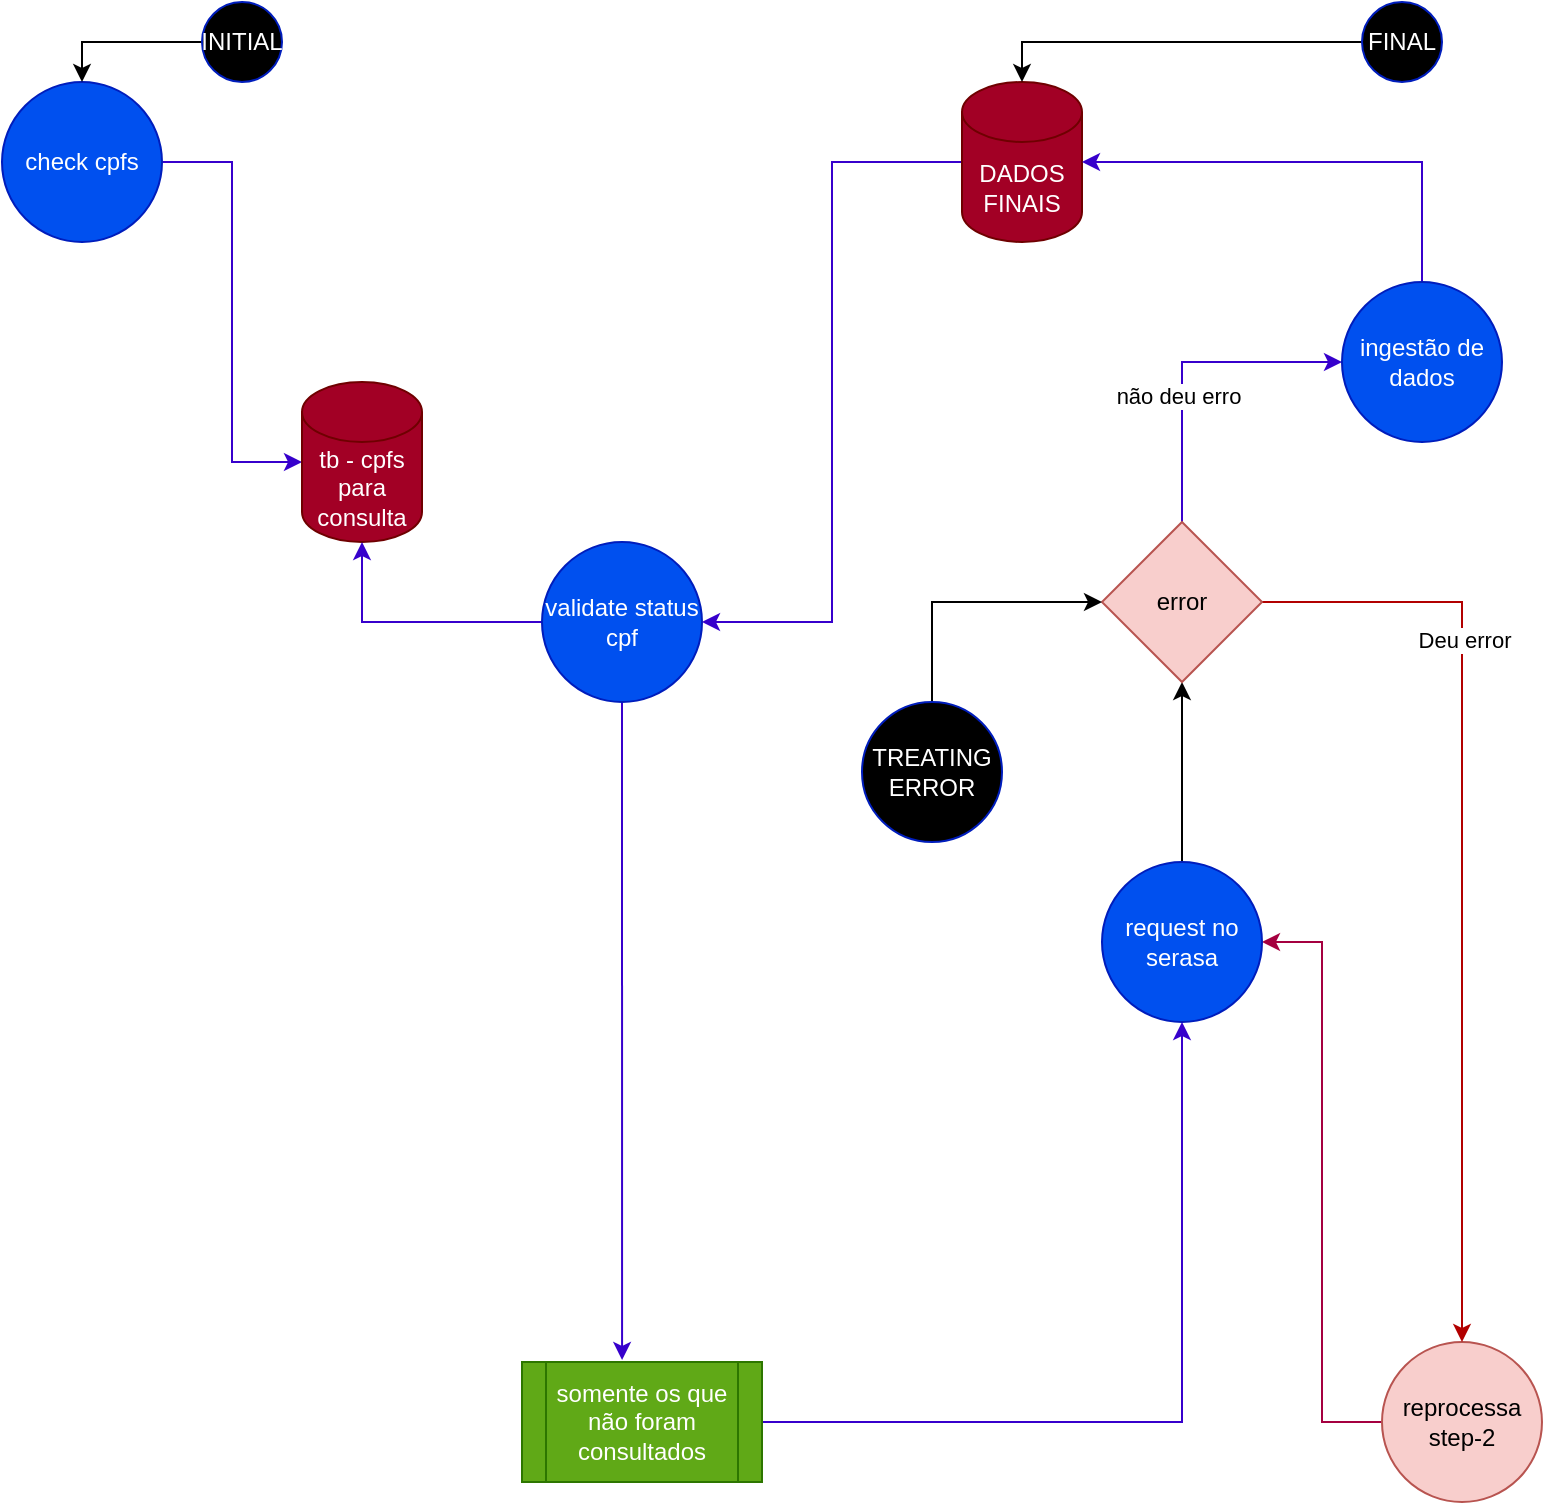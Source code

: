 <mxfile version="20.0.4" type="github">
  <diagram id="XHyV7-S4l925fI9oDmjC" name="Page-1">
    <mxGraphModel dx="1916" dy="832" grid="1" gridSize="10" guides="1" tooltips="1" connect="1" arrows="1" fold="1" page="1" pageScale="1" pageWidth="827" pageHeight="1169" math="0" shadow="0">
      <root>
        <mxCell id="0" />
        <mxCell id="1" parent="0" />
        <mxCell id="QiqNDmQ0jad0ljrt0aQA-5" style="edgeStyle=orthogonalEdgeStyle;rounded=0;orthogonalLoop=1;jettySize=auto;html=1;entryX=0;entryY=0.5;entryDx=0;entryDy=0;entryPerimeter=0;fillColor=#6a00ff;strokeColor=#3700CC;" edge="1" parent="1" source="QiqNDmQ0jad0ljrt0aQA-1" target="QiqNDmQ0jad0ljrt0aQA-4">
          <mxGeometry relative="1" as="geometry" />
        </mxCell>
        <mxCell id="QiqNDmQ0jad0ljrt0aQA-1" value="check cpfs" style="ellipse;whiteSpace=wrap;html=1;aspect=fixed;fillColor=#0050ef;strokeColor=#001DBC;fontColor=#ffffff;" vertex="1" parent="1">
          <mxGeometry x="10" y="50" width="80" height="80" as="geometry" />
        </mxCell>
        <mxCell id="QiqNDmQ0jad0ljrt0aQA-35" style="edgeStyle=orthogonalEdgeStyle;rounded=0;orthogonalLoop=1;jettySize=auto;html=1;entryX=1;entryY=0.5;entryDx=0;entryDy=0;fillColor=#d80073;strokeColor=#A50040;" edge="1" parent="1" source="QiqNDmQ0jad0ljrt0aQA-2" target="QiqNDmQ0jad0ljrt0aQA-3">
          <mxGeometry relative="1" as="geometry" />
        </mxCell>
        <mxCell id="QiqNDmQ0jad0ljrt0aQA-2" value="reprocessa&lt;br&gt;step-2" style="ellipse;whiteSpace=wrap;html=1;aspect=fixed;fillColor=#f8cecc;strokeColor=#b85450;" vertex="1" parent="1">
          <mxGeometry x="700" y="680" width="80" height="80" as="geometry" />
        </mxCell>
        <mxCell id="QiqNDmQ0jad0ljrt0aQA-31" style="edgeStyle=orthogonalEdgeStyle;rounded=0;orthogonalLoop=1;jettySize=auto;html=1;entryX=0.5;entryY=1;entryDx=0;entryDy=0;" edge="1" parent="1" source="QiqNDmQ0jad0ljrt0aQA-3" target="QiqNDmQ0jad0ljrt0aQA-30">
          <mxGeometry relative="1" as="geometry" />
        </mxCell>
        <mxCell id="QiqNDmQ0jad0ljrt0aQA-3" value="request no serasa" style="ellipse;whiteSpace=wrap;html=1;aspect=fixed;fillColor=#0050ef;strokeColor=#001DBC;fontColor=#ffffff;" vertex="1" parent="1">
          <mxGeometry x="560" y="440" width="80" height="80" as="geometry" />
        </mxCell>
        <mxCell id="QiqNDmQ0jad0ljrt0aQA-4" value="tb - cpfs para consulta" style="shape=cylinder3;whiteSpace=wrap;html=1;boundedLbl=1;backgroundOutline=1;size=15;fillColor=#a20025;fontColor=#ffffff;strokeColor=#6F0000;" vertex="1" parent="1">
          <mxGeometry x="160" y="200" width="60" height="80" as="geometry" />
        </mxCell>
        <mxCell id="QiqNDmQ0jad0ljrt0aQA-8" style="edgeStyle=orthogonalEdgeStyle;rounded=0;orthogonalLoop=1;jettySize=auto;html=1;entryX=0.5;entryY=1;entryDx=0;entryDy=0;entryPerimeter=0;fillColor=#6a00ff;strokeColor=#3700CC;" edge="1" parent="1" source="QiqNDmQ0jad0ljrt0aQA-7" target="QiqNDmQ0jad0ljrt0aQA-4">
          <mxGeometry relative="1" as="geometry" />
        </mxCell>
        <mxCell id="QiqNDmQ0jad0ljrt0aQA-27" style="edgeStyle=orthogonalEdgeStyle;rounded=0;orthogonalLoop=1;jettySize=auto;html=1;entryX=0.417;entryY=-0.017;entryDx=0;entryDy=0;entryPerimeter=0;fillColor=#6a00ff;strokeColor=#3700CC;" edge="1" parent="1" source="QiqNDmQ0jad0ljrt0aQA-7" target="QiqNDmQ0jad0ljrt0aQA-24">
          <mxGeometry relative="1" as="geometry" />
        </mxCell>
        <mxCell id="QiqNDmQ0jad0ljrt0aQA-7" value="validate status cpf" style="ellipse;whiteSpace=wrap;html=1;aspect=fixed;fillColor=#0050ef;strokeColor=#001DBC;fontColor=#ffffff;" vertex="1" parent="1">
          <mxGeometry x="280" y="280" width="80" height="80" as="geometry" />
        </mxCell>
        <mxCell id="QiqNDmQ0jad0ljrt0aQA-25" style="edgeStyle=orthogonalEdgeStyle;rounded=0;orthogonalLoop=1;jettySize=auto;html=1;entryX=1;entryY=0.5;entryDx=0;entryDy=0;fillColor=#6a00ff;strokeColor=#3700CC;" edge="1" parent="1" source="QiqNDmQ0jad0ljrt0aQA-19" target="QiqNDmQ0jad0ljrt0aQA-7">
          <mxGeometry relative="1" as="geometry" />
        </mxCell>
        <mxCell id="QiqNDmQ0jad0ljrt0aQA-19" value="DADOS FINAIS" style="shape=cylinder3;whiteSpace=wrap;html=1;boundedLbl=1;backgroundOutline=1;size=15;fillColor=#a20025;fontColor=#ffffff;strokeColor=#6F0000;" vertex="1" parent="1">
          <mxGeometry x="490" y="50" width="60" height="80" as="geometry" />
        </mxCell>
        <mxCell id="QiqNDmQ0jad0ljrt0aQA-28" style="edgeStyle=orthogonalEdgeStyle;rounded=0;orthogonalLoop=1;jettySize=auto;html=1;entryX=0.5;entryY=1;entryDx=0;entryDy=0;fillColor=#6a00ff;strokeColor=#3700CC;" edge="1" parent="1" source="QiqNDmQ0jad0ljrt0aQA-24" target="QiqNDmQ0jad0ljrt0aQA-3">
          <mxGeometry relative="1" as="geometry" />
        </mxCell>
        <mxCell id="QiqNDmQ0jad0ljrt0aQA-24" value="somente os que não foram consultados" style="shape=process;whiteSpace=wrap;html=1;backgroundOutline=1;fillColor=#60a917;fontColor=#ffffff;strokeColor=#2D7600;" vertex="1" parent="1">
          <mxGeometry x="270" y="690" width="120" height="60" as="geometry" />
        </mxCell>
        <mxCell id="QiqNDmQ0jad0ljrt0aQA-34" style="edgeStyle=orthogonalEdgeStyle;rounded=0;orthogonalLoop=1;jettySize=auto;html=1;entryX=0.5;entryY=0;entryDx=0;entryDy=0;fillColor=#e51400;strokeColor=#B20000;" edge="1" parent="1" source="QiqNDmQ0jad0ljrt0aQA-30" target="QiqNDmQ0jad0ljrt0aQA-2">
          <mxGeometry relative="1" as="geometry" />
        </mxCell>
        <mxCell id="QiqNDmQ0jad0ljrt0aQA-36" value="Deu error" style="edgeLabel;html=1;align=center;verticalAlign=middle;resizable=0;points=[];" vertex="1" connectable="0" parent="QiqNDmQ0jad0ljrt0aQA-34">
          <mxGeometry x="-0.495" y="1" relative="1" as="geometry">
            <mxPoint as="offset" />
          </mxGeometry>
        </mxCell>
        <mxCell id="QiqNDmQ0jad0ljrt0aQA-38" style="edgeStyle=orthogonalEdgeStyle;rounded=0;orthogonalLoop=1;jettySize=auto;html=1;entryX=0;entryY=0.5;entryDx=0;entryDy=0;exitX=0.5;exitY=0;exitDx=0;exitDy=0;fillColor=#6a00ff;strokeColor=#3700CC;" edge="1" parent="1" source="QiqNDmQ0jad0ljrt0aQA-30" target="QiqNDmQ0jad0ljrt0aQA-37">
          <mxGeometry relative="1" as="geometry" />
        </mxCell>
        <mxCell id="QiqNDmQ0jad0ljrt0aQA-40" value="não deu erro" style="edgeLabel;html=1;align=center;verticalAlign=middle;resizable=0;points=[];" vertex="1" connectable="0" parent="QiqNDmQ0jad0ljrt0aQA-38">
          <mxGeometry x="-0.21" y="2" relative="1" as="geometry">
            <mxPoint as="offset" />
          </mxGeometry>
        </mxCell>
        <mxCell id="QiqNDmQ0jad0ljrt0aQA-30" value="error" style="rhombus;whiteSpace=wrap;html=1;fillColor=#f8cecc;strokeColor=#b85450;" vertex="1" parent="1">
          <mxGeometry x="560" y="270" width="80" height="80" as="geometry" />
        </mxCell>
        <mxCell id="QiqNDmQ0jad0ljrt0aQA-39" style="edgeStyle=orthogonalEdgeStyle;rounded=0;orthogonalLoop=1;jettySize=auto;html=1;entryX=1;entryY=0.5;entryDx=0;entryDy=0;entryPerimeter=0;exitX=0.5;exitY=0;exitDx=0;exitDy=0;fillColor=#6a00ff;strokeColor=#3700CC;" edge="1" parent="1" source="QiqNDmQ0jad0ljrt0aQA-37" target="QiqNDmQ0jad0ljrt0aQA-19">
          <mxGeometry relative="1" as="geometry" />
        </mxCell>
        <mxCell id="QiqNDmQ0jad0ljrt0aQA-37" value="ingestão de dados" style="ellipse;whiteSpace=wrap;html=1;aspect=fixed;fillColor=#0050ef;strokeColor=#001DBC;fontColor=#ffffff;" vertex="1" parent="1">
          <mxGeometry x="680" y="150" width="80" height="80" as="geometry" />
        </mxCell>
        <mxCell id="QiqNDmQ0jad0ljrt0aQA-47" style="edgeStyle=orthogonalEdgeStyle;rounded=0;orthogonalLoop=1;jettySize=auto;html=1;entryX=0.5;entryY=0;entryDx=0;entryDy=0;" edge="1" parent="1" source="QiqNDmQ0jad0ljrt0aQA-41" target="QiqNDmQ0jad0ljrt0aQA-1">
          <mxGeometry relative="1" as="geometry">
            <mxPoint x="50" y="30" as="targetPoint" />
          </mxGeometry>
        </mxCell>
        <mxCell id="QiqNDmQ0jad0ljrt0aQA-41" value="INITIAL" style="ellipse;whiteSpace=wrap;html=1;aspect=fixed;fillColor=#000000;strokeColor=#001DBC;fontColor=#ffffff;" vertex="1" parent="1">
          <mxGeometry x="110" y="10" width="40" height="40" as="geometry" />
        </mxCell>
        <mxCell id="QiqNDmQ0jad0ljrt0aQA-45" style="edgeStyle=orthogonalEdgeStyle;rounded=0;orthogonalLoop=1;jettySize=auto;html=1;entryX=0.5;entryY=0;entryDx=0;entryDy=0;entryPerimeter=0;" edge="1" parent="1" source="QiqNDmQ0jad0ljrt0aQA-44" target="QiqNDmQ0jad0ljrt0aQA-19">
          <mxGeometry relative="1" as="geometry" />
        </mxCell>
        <mxCell id="QiqNDmQ0jad0ljrt0aQA-44" value="FINAL" style="ellipse;whiteSpace=wrap;html=1;aspect=fixed;fillColor=#000000;strokeColor=#001DBC;fontColor=#ffffff;" vertex="1" parent="1">
          <mxGeometry x="690" y="10" width="40" height="40" as="geometry" />
        </mxCell>
        <mxCell id="QiqNDmQ0jad0ljrt0aQA-52" style="edgeStyle=orthogonalEdgeStyle;rounded=0;orthogonalLoop=1;jettySize=auto;html=1;entryX=0;entryY=0.5;entryDx=0;entryDy=0;exitX=0.5;exitY=0;exitDx=0;exitDy=0;" edge="1" parent="1" source="QiqNDmQ0jad0ljrt0aQA-51" target="QiqNDmQ0jad0ljrt0aQA-30">
          <mxGeometry relative="1" as="geometry" />
        </mxCell>
        <mxCell id="QiqNDmQ0jad0ljrt0aQA-51" value="TREATING ERROR" style="ellipse;whiteSpace=wrap;html=1;aspect=fixed;fillColor=#000000;strokeColor=#001DBC;fontColor=#ffffff;" vertex="1" parent="1">
          <mxGeometry x="440" y="360" width="70" height="70" as="geometry" />
        </mxCell>
      </root>
    </mxGraphModel>
  </diagram>
</mxfile>
